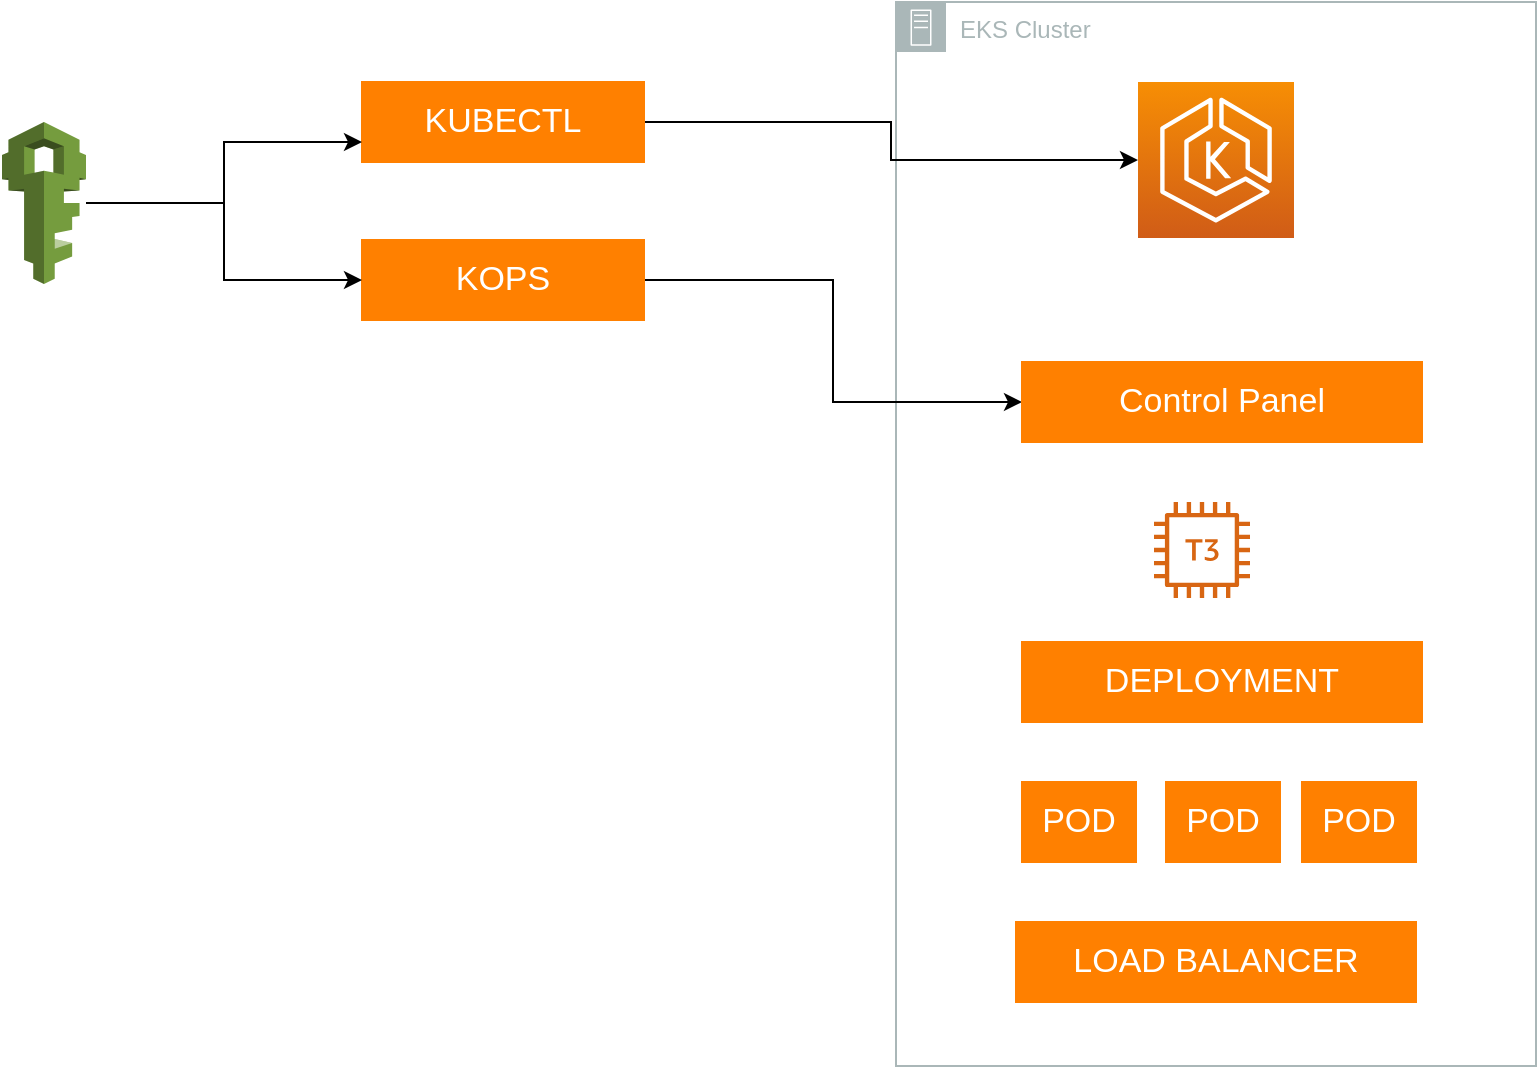 <mxfile version="13.6.2" type="device"><diagram id="otyNKdJD16f0xcnzFRPT" name="Page-1"><mxGraphModel dx="1062" dy="540" grid="1" gridSize="10" guides="1" tooltips="1" connect="1" arrows="1" fold="1" page="1" pageScale="1" pageWidth="850" pageHeight="1100" math="0" shadow="0"><root><mxCell id="0"/><mxCell id="1" parent="0"/><mxCell id="esY5KjJSFaLR-aFd8lCY-4" value="EKS Cluster" style="outlineConnect=0;gradientColor=none;html=1;whiteSpace=wrap;fontSize=12;fontStyle=0;shape=mxgraph.aws4.group;grIcon=mxgraph.aws4.group_on_premise;strokeColor=#AAB7B8;fillColor=none;verticalAlign=top;align=left;spacingLeft=30;fontColor=#AAB7B8;dashed=0;" vertex="1" parent="1"><mxGeometry x="517" y="70" width="320" height="532" as="geometry"/></mxCell><mxCell id="esY5KjJSFaLR-aFd8lCY-1" value="" style="outlineConnect=0;fontColor=#232F3E;gradientColor=#F78E04;gradientDirection=north;fillColor=#D05C17;strokeColor=#ffffff;dashed=0;verticalLabelPosition=bottom;verticalAlign=top;align=center;html=1;fontSize=12;fontStyle=0;aspect=fixed;shape=mxgraph.aws4.resourceIcon;resIcon=mxgraph.aws4.eks;" vertex="1" parent="1"><mxGeometry x="638" y="110" width="78" height="78" as="geometry"/></mxCell><mxCell id="esY5KjJSFaLR-aFd8lCY-2" value="" style="outlineConnect=0;fontColor=#232F3E;gradientColor=none;fillColor=#D86613;strokeColor=none;dashed=0;verticalLabelPosition=bottom;verticalAlign=top;align=center;html=1;fontSize=12;fontStyle=0;aspect=fixed;pointerEvents=1;shape=mxgraph.aws4.t3_instance;" vertex="1" parent="1"><mxGeometry x="646" y="320" width="48" height="48" as="geometry"/></mxCell><mxCell id="esY5KjJSFaLR-aFd8lCY-29" style="edgeStyle=orthogonalEdgeStyle;rounded=0;orthogonalLoop=1;jettySize=auto;html=1;entryX=0;entryY=0.5;entryDx=0;entryDy=0;fontSize=17;fontColor=#FFFFFF;" edge="1" parent="1" source="esY5KjJSFaLR-aFd8lCY-7" target="esY5KjJSFaLR-aFd8lCY-28"><mxGeometry relative="1" as="geometry"/></mxCell><mxCell id="esY5KjJSFaLR-aFd8lCY-7" value="KOPS&lt;br&gt;" style="whiteSpace=wrap;html=1;align=center;strokeColor=#FF8000;fillColor=#FF8000;fontSize=17;fontColor=#FFFFFF;" vertex="1" parent="1"><mxGeometry x="250" y="189" width="141" height="40" as="geometry"/></mxCell><mxCell id="esY5KjJSFaLR-aFd8lCY-30" style="edgeStyle=orthogonalEdgeStyle;rounded=0;orthogonalLoop=1;jettySize=auto;html=1;fontSize=17;fontColor=#FFFFFF;" edge="1" parent="1" source="esY5KjJSFaLR-aFd8lCY-8" target="esY5KjJSFaLR-aFd8lCY-1"><mxGeometry relative="1" as="geometry"/></mxCell><mxCell id="esY5KjJSFaLR-aFd8lCY-8" value="KUBECTL" style="whiteSpace=wrap;html=1;align=center;strokeColor=#FF8000;fillColor=#FF8000;fontSize=17;fontColor=#FFFFFF;" vertex="1" parent="1"><mxGeometry x="250" y="110" width="141" height="40" as="geometry"/></mxCell><mxCell id="esY5KjJSFaLR-aFd8lCY-18" style="edgeStyle=orthogonalEdgeStyle;rounded=0;orthogonalLoop=1;jettySize=auto;html=1;entryX=0;entryY=0.75;entryDx=0;entryDy=0;fontSize=17;fontColor=#FFFFFF;" edge="1" parent="1" source="esY5KjJSFaLR-aFd8lCY-10" target="esY5KjJSFaLR-aFd8lCY-8"><mxGeometry relative="1" as="geometry"/></mxCell><mxCell id="esY5KjJSFaLR-aFd8lCY-19" style="edgeStyle=orthogonalEdgeStyle;rounded=0;orthogonalLoop=1;jettySize=auto;html=1;entryX=0;entryY=0.5;entryDx=0;entryDy=0;fontSize=17;fontColor=#FFFFFF;" edge="1" parent="1" source="esY5KjJSFaLR-aFd8lCY-10" target="esY5KjJSFaLR-aFd8lCY-7"><mxGeometry relative="1" as="geometry"/></mxCell><mxCell id="esY5KjJSFaLR-aFd8lCY-10" value="" style="outlineConnect=0;dashed=0;verticalLabelPosition=bottom;verticalAlign=top;align=center;html=1;shape=mxgraph.aws3.iam;fillColor=#759C3E;gradientColor=none;strokeColor=#FF8000;fontSize=17;fontColor=#FFFFFF;" vertex="1" parent="1"><mxGeometry x="70" y="130" width="42" height="81" as="geometry"/></mxCell><mxCell id="esY5KjJSFaLR-aFd8lCY-22" value="DEPLOYMENT" style="whiteSpace=wrap;html=1;align=center;strokeColor=#FF8000;fillColor=#FF8000;fontSize=17;fontColor=#FFFFFF;" vertex="1" parent="1"><mxGeometry x="580" y="390" width="200" height="40" as="geometry"/></mxCell><mxCell id="esY5KjJSFaLR-aFd8lCY-23" value="POD" style="whiteSpace=wrap;html=1;align=center;strokeColor=#FF8000;fillColor=#FF8000;fontSize=17;fontColor=#FFFFFF;" vertex="1" parent="1"><mxGeometry x="580" y="460" width="57" height="40" as="geometry"/></mxCell><mxCell id="esY5KjJSFaLR-aFd8lCY-24" value="POD" style="whiteSpace=wrap;html=1;align=center;strokeColor=#FF8000;fillColor=#FF8000;fontSize=17;fontColor=#FFFFFF;" vertex="1" parent="1"><mxGeometry x="652" y="460" width="57" height="40" as="geometry"/></mxCell><mxCell id="esY5KjJSFaLR-aFd8lCY-25" value="POD" style="whiteSpace=wrap;html=1;align=center;strokeColor=#FF8000;fillColor=#FF8000;fontSize=17;fontColor=#FFFFFF;" vertex="1" parent="1"><mxGeometry x="720" y="460" width="57" height="40" as="geometry"/></mxCell><mxCell id="esY5KjJSFaLR-aFd8lCY-27" value="LOAD BALANCER" style="whiteSpace=wrap;html=1;align=center;strokeColor=#FF8000;fillColor=#FF8000;fontSize=17;fontColor=#FFFFFF;" vertex="1" parent="1"><mxGeometry x="577" y="530" width="200" height="40" as="geometry"/></mxCell><mxCell id="esY5KjJSFaLR-aFd8lCY-28" value="Control Panel" style="whiteSpace=wrap;html=1;align=center;strokeColor=#FF8000;fillColor=#FF8000;fontSize=17;fontColor=#FFFFFF;" vertex="1" parent="1"><mxGeometry x="580" y="250" width="200" height="40" as="geometry"/></mxCell></root></mxGraphModel></diagram></mxfile>
